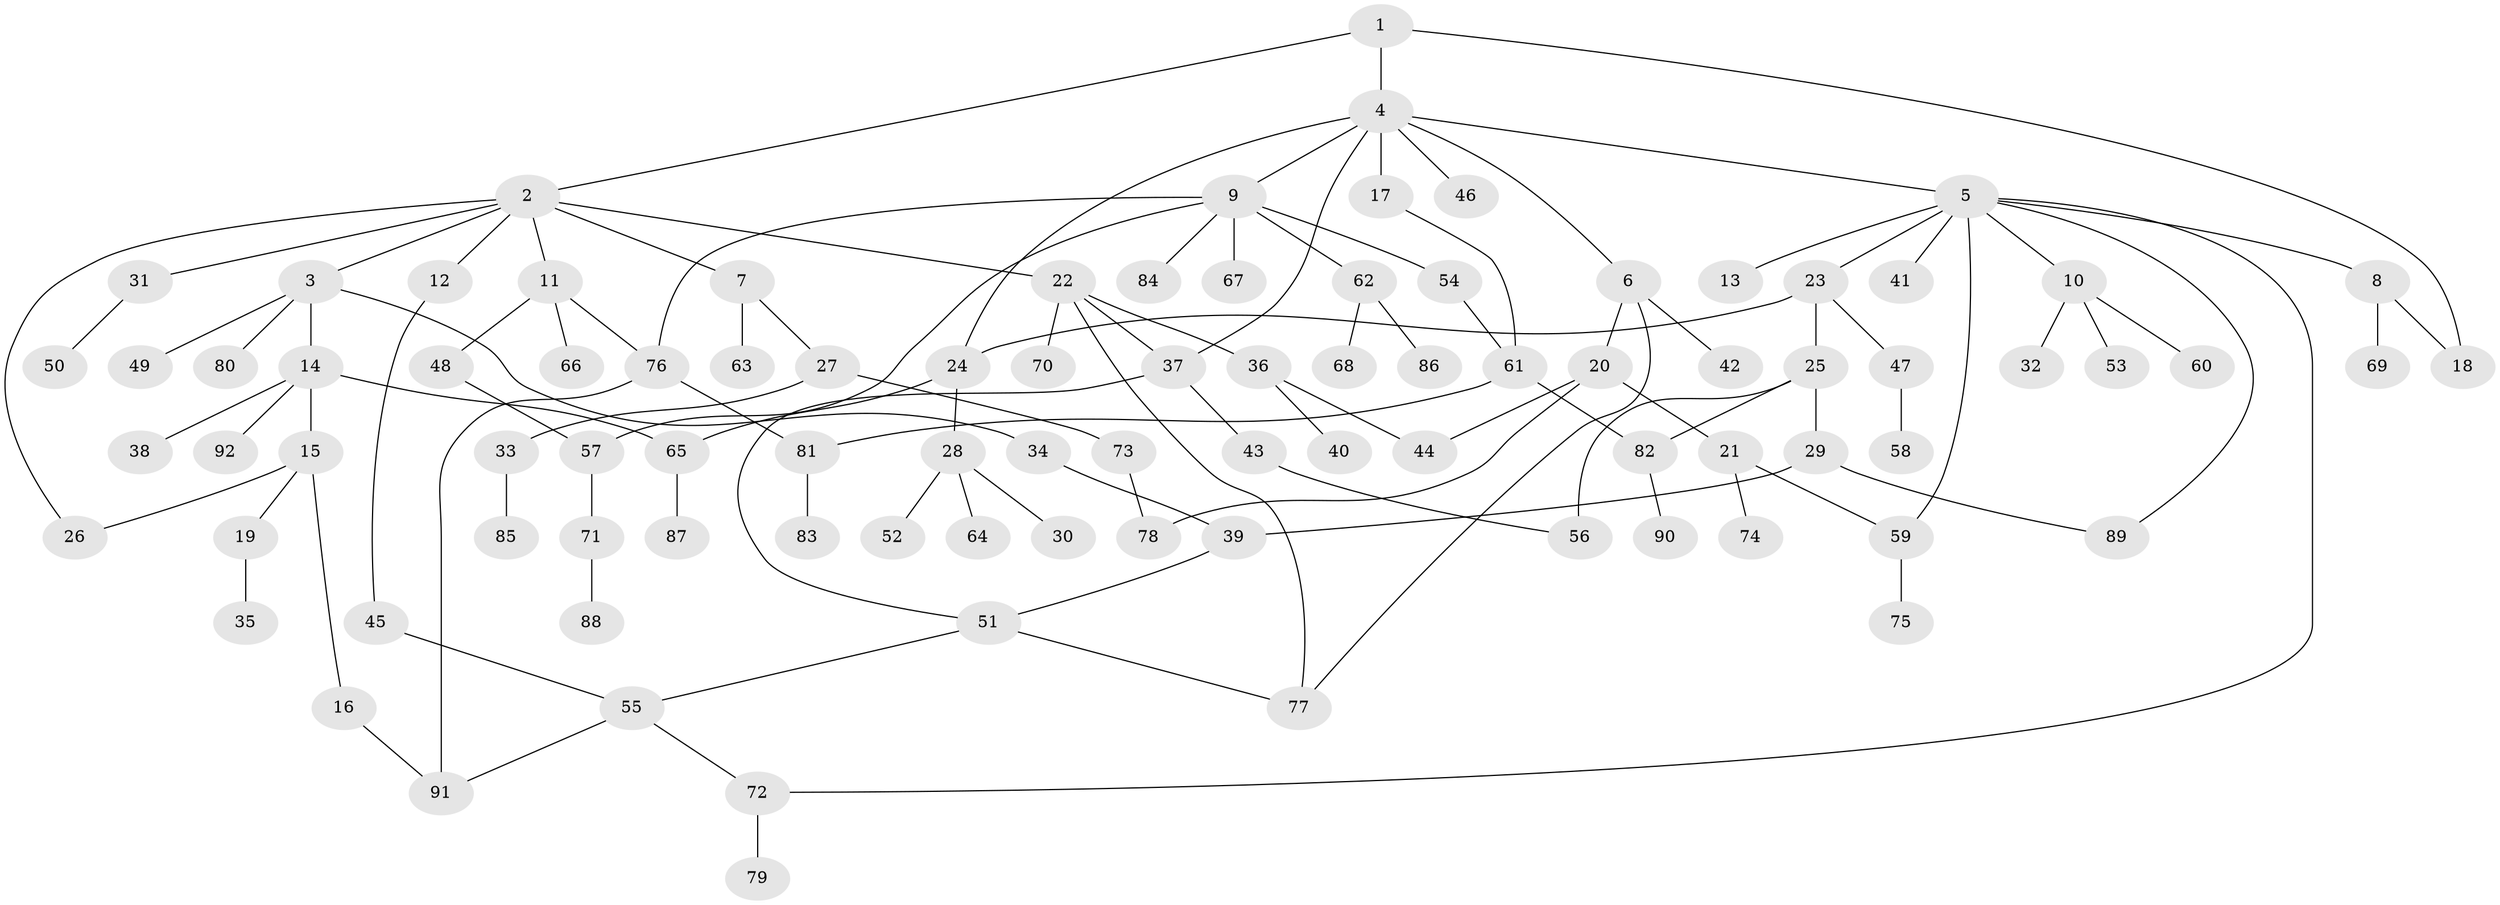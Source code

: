 // Generated by graph-tools (version 1.1) at 2025/13/03/09/25 04:13:35]
// undirected, 92 vertices, 114 edges
graph export_dot {
graph [start="1"]
  node [color=gray90,style=filled];
  1;
  2;
  3;
  4;
  5;
  6;
  7;
  8;
  9;
  10;
  11;
  12;
  13;
  14;
  15;
  16;
  17;
  18;
  19;
  20;
  21;
  22;
  23;
  24;
  25;
  26;
  27;
  28;
  29;
  30;
  31;
  32;
  33;
  34;
  35;
  36;
  37;
  38;
  39;
  40;
  41;
  42;
  43;
  44;
  45;
  46;
  47;
  48;
  49;
  50;
  51;
  52;
  53;
  54;
  55;
  56;
  57;
  58;
  59;
  60;
  61;
  62;
  63;
  64;
  65;
  66;
  67;
  68;
  69;
  70;
  71;
  72;
  73;
  74;
  75;
  76;
  77;
  78;
  79;
  80;
  81;
  82;
  83;
  84;
  85;
  86;
  87;
  88;
  89;
  90;
  91;
  92;
  1 -- 2;
  1 -- 4;
  1 -- 18;
  2 -- 3;
  2 -- 7;
  2 -- 11;
  2 -- 12;
  2 -- 22;
  2 -- 26;
  2 -- 31;
  3 -- 14;
  3 -- 34;
  3 -- 49;
  3 -- 80;
  4 -- 5;
  4 -- 6;
  4 -- 9;
  4 -- 17;
  4 -- 24;
  4 -- 46;
  4 -- 37;
  5 -- 8;
  5 -- 10;
  5 -- 13;
  5 -- 23;
  5 -- 41;
  5 -- 72;
  5 -- 59;
  5 -- 89;
  6 -- 20;
  6 -- 42;
  6 -- 77;
  7 -- 27;
  7 -- 63;
  8 -- 18;
  8 -- 69;
  9 -- 54;
  9 -- 62;
  9 -- 67;
  9 -- 84;
  9 -- 76;
  9 -- 57;
  10 -- 32;
  10 -- 53;
  10 -- 60;
  11 -- 48;
  11 -- 66;
  11 -- 76;
  12 -- 45;
  14 -- 15;
  14 -- 38;
  14 -- 65;
  14 -- 92;
  15 -- 16;
  15 -- 19;
  15 -- 26;
  16 -- 91;
  17 -- 61;
  19 -- 35;
  20 -- 21;
  20 -- 78;
  20 -- 44;
  21 -- 59;
  21 -- 74;
  22 -- 36;
  22 -- 37;
  22 -- 70;
  22 -- 77;
  23 -- 25;
  23 -- 47;
  23 -- 24;
  24 -- 28;
  24 -- 65;
  25 -- 29;
  25 -- 56;
  25 -- 82;
  27 -- 33;
  27 -- 73;
  28 -- 30;
  28 -- 52;
  28 -- 64;
  29 -- 89;
  29 -- 39;
  31 -- 50;
  33 -- 85;
  34 -- 39;
  36 -- 40;
  36 -- 44;
  37 -- 43;
  37 -- 51;
  39 -- 51;
  43 -- 56;
  45 -- 55;
  47 -- 58;
  48 -- 57;
  51 -- 55;
  51 -- 77;
  54 -- 61;
  55 -- 91;
  55 -- 72;
  57 -- 71;
  59 -- 75;
  61 -- 82;
  61 -- 81;
  62 -- 68;
  62 -- 86;
  65 -- 87;
  71 -- 88;
  72 -- 79;
  73 -- 78;
  76 -- 81;
  76 -- 91;
  81 -- 83;
  82 -- 90;
}
